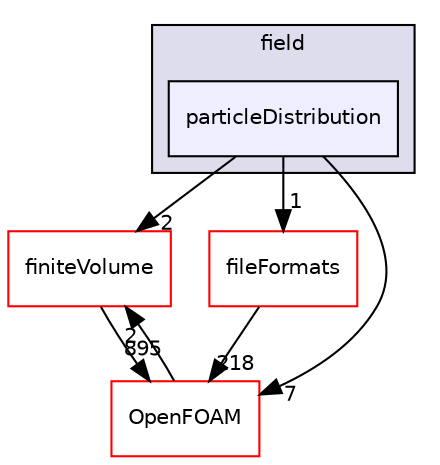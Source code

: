 digraph "src/functionObjects/field/particleDistribution" {
  bgcolor=transparent;
  compound=true
  node [ fontsize="10", fontname="Helvetica"];
  edge [ labelfontsize="10", labelfontname="Helvetica"];
  subgraph clusterdir_bae024cac12ddc6733a616261920a91f {
    graph [ bgcolor="#ddddee", pencolor="black", label="field" fontname="Helvetica", fontsize="10", URL="dir_bae024cac12ddc6733a616261920a91f.html"]
  dir_552b0a7de0ef017eec2f4956aefa7136 [shape=box, label="particleDistribution", style="filled", fillcolor="#eeeeff", pencolor="black", URL="dir_552b0a7de0ef017eec2f4956aefa7136.html"];
  }
  dir_9bd15774b555cf7259a6fa18f99fe99b [shape=box label="finiteVolume" color="red" URL="dir_9bd15774b555cf7259a6fa18f99fe99b.html"];
  dir_b05602f37bb521a7142c0a3e200b5f35 [shape=box label="fileFormats" color="red" URL="dir_b05602f37bb521a7142c0a3e200b5f35.html"];
  dir_c5473ff19b20e6ec4dfe5c310b3778a8 [shape=box label="OpenFOAM" color="red" URL="dir_c5473ff19b20e6ec4dfe5c310b3778a8.html"];
  dir_552b0a7de0ef017eec2f4956aefa7136->dir_9bd15774b555cf7259a6fa18f99fe99b [headlabel="2", labeldistance=1.5 headhref="dir_001312_000814.html"];
  dir_552b0a7de0ef017eec2f4956aefa7136->dir_b05602f37bb521a7142c0a3e200b5f35 [headlabel="1", labeldistance=1.5 headhref="dir_001312_000682.html"];
  dir_552b0a7de0ef017eec2f4956aefa7136->dir_c5473ff19b20e6ec4dfe5c310b3778a8 [headlabel="7", labeldistance=1.5 headhref="dir_001312_002151.html"];
  dir_9bd15774b555cf7259a6fa18f99fe99b->dir_c5473ff19b20e6ec4dfe5c310b3778a8 [headlabel="895", labeldistance=1.5 headhref="dir_000814_002151.html"];
  dir_b05602f37bb521a7142c0a3e200b5f35->dir_c5473ff19b20e6ec4dfe5c310b3778a8 [headlabel="218", labeldistance=1.5 headhref="dir_000682_002151.html"];
  dir_c5473ff19b20e6ec4dfe5c310b3778a8->dir_9bd15774b555cf7259a6fa18f99fe99b [headlabel="2", labeldistance=1.5 headhref="dir_002151_000814.html"];
}
